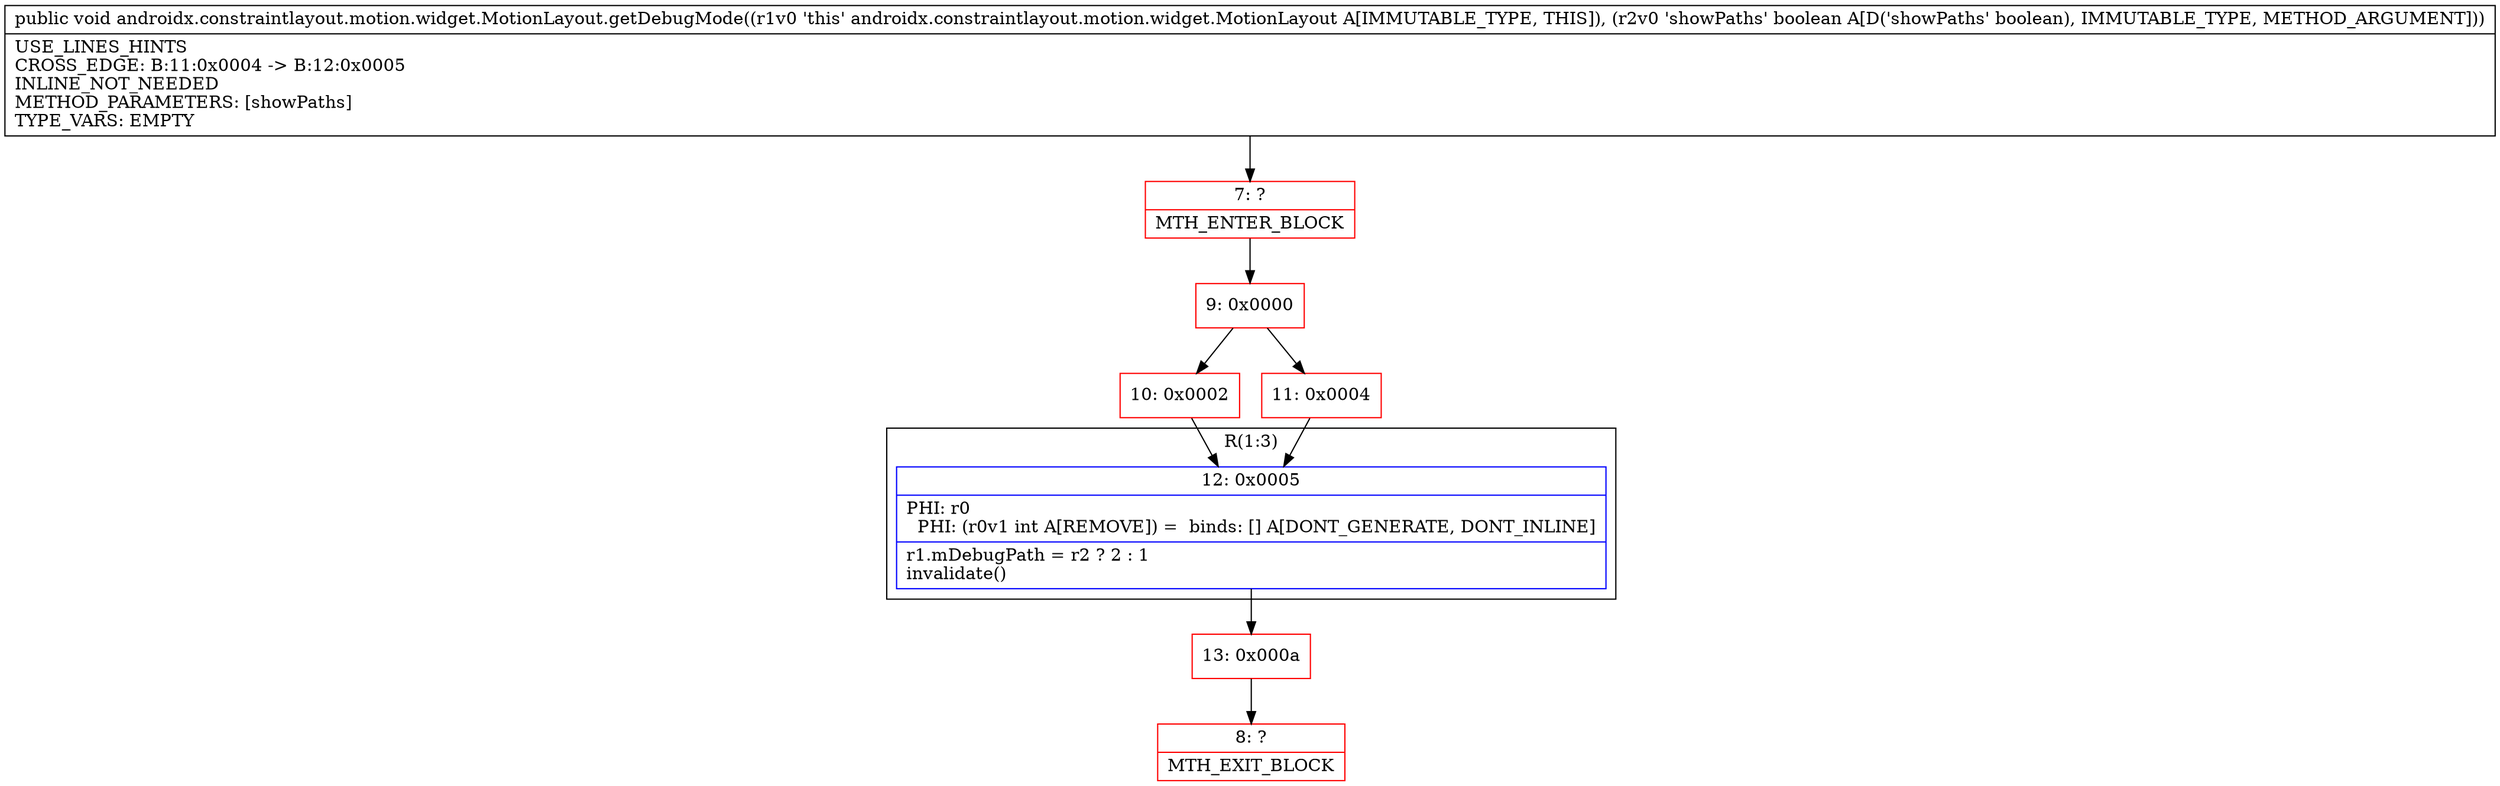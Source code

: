 digraph "CFG forandroidx.constraintlayout.motion.widget.MotionLayout.getDebugMode(Z)V" {
subgraph cluster_Region_443410927 {
label = "R(1:3)";
node [shape=record,color=blue];
Node_12 [shape=record,label="{12\:\ 0x0005|PHI: r0 \l  PHI: (r0v1 int A[REMOVE]) =  binds: [] A[DONT_GENERATE, DONT_INLINE]\l|r1.mDebugPath = r2 ? 2 : 1\linvalidate()\l}"];
}
Node_7 [shape=record,color=red,label="{7\:\ ?|MTH_ENTER_BLOCK\l}"];
Node_9 [shape=record,color=red,label="{9\:\ 0x0000}"];
Node_10 [shape=record,color=red,label="{10\:\ 0x0002}"];
Node_13 [shape=record,color=red,label="{13\:\ 0x000a}"];
Node_8 [shape=record,color=red,label="{8\:\ ?|MTH_EXIT_BLOCK\l}"];
Node_11 [shape=record,color=red,label="{11\:\ 0x0004}"];
MethodNode[shape=record,label="{public void androidx.constraintlayout.motion.widget.MotionLayout.getDebugMode((r1v0 'this' androidx.constraintlayout.motion.widget.MotionLayout A[IMMUTABLE_TYPE, THIS]), (r2v0 'showPaths' boolean A[D('showPaths' boolean), IMMUTABLE_TYPE, METHOD_ARGUMENT]))  | USE_LINES_HINTS\lCROSS_EDGE: B:11:0x0004 \-\> B:12:0x0005\lINLINE_NOT_NEEDED\lMETHOD_PARAMETERS: [showPaths]\lTYPE_VARS: EMPTY\l}"];
MethodNode -> Node_7;Node_12 -> Node_13;
Node_7 -> Node_9;
Node_9 -> Node_10;
Node_9 -> Node_11;
Node_10 -> Node_12;
Node_13 -> Node_8;
Node_11 -> Node_12;
}

